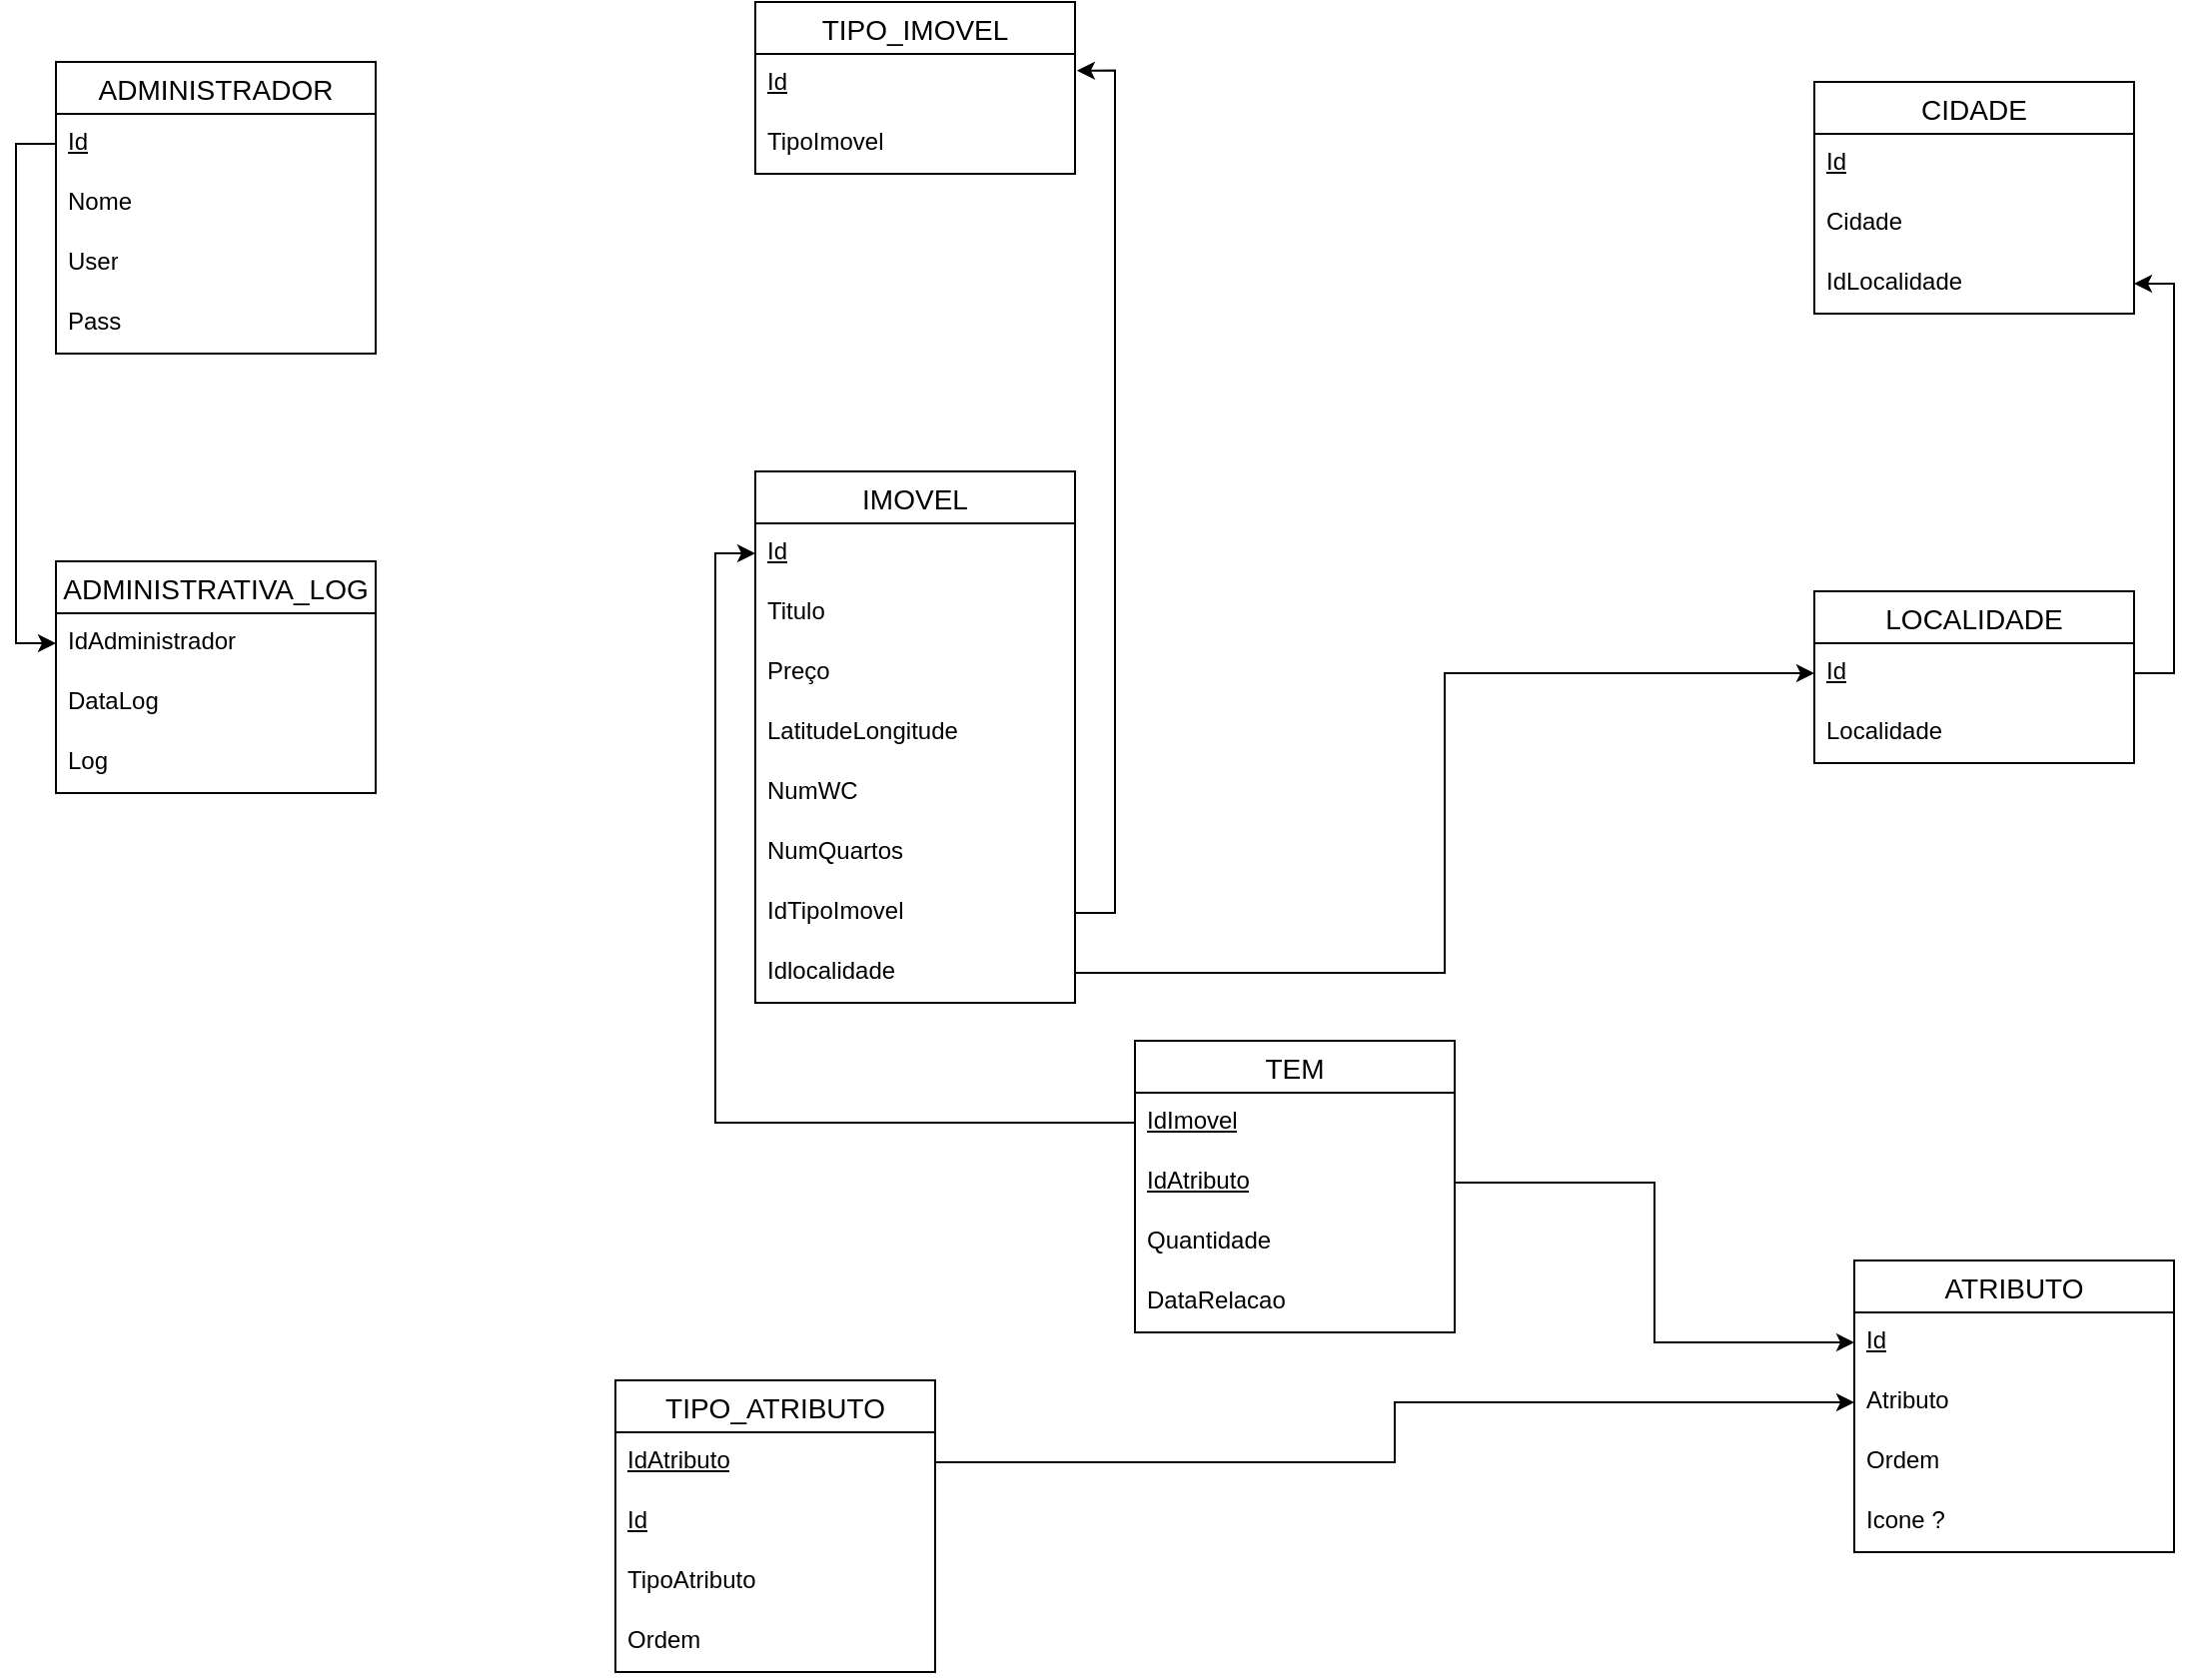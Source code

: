 <mxfile version="28.2.7">
  <diagram name="Página-1" id="Bdf1clEey4QZnNtCNSpY">
    <mxGraphModel dx="1395" dy="888" grid="1" gridSize="10" guides="1" tooltips="1" connect="1" arrows="1" fold="1" page="1" pageScale="1" pageWidth="1654" pageHeight="2336" math="0" shadow="0">
      <root>
        <mxCell id="0" />
        <mxCell id="1" parent="0" />
        <mxCell id="s9cZfTkjLUwcJtoDVuKB-1" value="ADMINISTRADOR" style="swimlane;fontStyle=0;childLayout=stackLayout;horizontal=1;startSize=26;horizontalStack=0;resizeParent=1;resizeParentMax=0;resizeLast=0;collapsible=1;marginBottom=0;align=center;fontSize=14;" parent="1" vertex="1">
          <mxGeometry x="90" y="70" width="160" height="146" as="geometry" />
        </mxCell>
        <mxCell id="s9cZfTkjLUwcJtoDVuKB-3" value="&lt;font dir=&quot;auto&quot; style=&quot;vertical-align: inherit;&quot;&gt;&lt;font dir=&quot;auto&quot; style=&quot;vertical-align: inherit;&quot;&gt;&lt;font dir=&quot;auto&quot; style=&quot;vertical-align: inherit;&quot;&gt;&lt;font dir=&quot;auto&quot; style=&quot;vertical-align: inherit;&quot;&gt;Id&lt;/font&gt;&lt;/font&gt;&lt;/font&gt;&lt;/font&gt;" style="text;strokeColor=none;fillColor=none;spacingLeft=4;spacingRight=4;overflow=hidden;rotatable=0;points=[[0,0.5],[1,0.5]];portConstraint=eastwest;fontSize=12;whiteSpace=wrap;html=1;fontStyle=4" parent="s9cZfTkjLUwcJtoDVuKB-1" vertex="1">
          <mxGeometry y="26" width="160" height="30" as="geometry" />
        </mxCell>
        <mxCell id="s9cZfTkjLUwcJtoDVuKB-4" value="&lt;font style=&quot;vertical-align: inherit;&quot; dir=&quot;auto&quot;&gt;&lt;font style=&quot;vertical-align: inherit;&quot; dir=&quot;auto&quot;&gt;Nome&lt;/font&gt;&lt;/font&gt;" style="text;strokeColor=none;fillColor=none;spacingLeft=4;spacingRight=4;overflow=hidden;rotatable=0;points=[[0,0.5],[1,0.5]];portConstraint=eastwest;fontSize=12;whiteSpace=wrap;html=1;" parent="s9cZfTkjLUwcJtoDVuKB-1" vertex="1">
          <mxGeometry y="56" width="160" height="30" as="geometry" />
        </mxCell>
        <mxCell id="89ldCvTtRMRlyhjtAlGa-1" value="User" style="text;strokeColor=none;fillColor=none;spacingLeft=4;spacingRight=4;overflow=hidden;rotatable=0;points=[[0,0.5],[1,0.5]];portConstraint=eastwest;fontSize=12;whiteSpace=wrap;html=1;" parent="s9cZfTkjLUwcJtoDVuKB-1" vertex="1">
          <mxGeometry y="86" width="160" height="30" as="geometry" />
        </mxCell>
        <mxCell id="Dr0wC4Kb-7Q3r3xg5cRv-1" value="Pass" style="text;strokeColor=none;fillColor=none;spacingLeft=4;spacingRight=4;overflow=hidden;rotatable=0;points=[[0,0.5],[1,0.5]];portConstraint=eastwest;fontSize=12;whiteSpace=wrap;html=1;" vertex="1" parent="s9cZfTkjLUwcJtoDVuKB-1">
          <mxGeometry y="116" width="160" height="30" as="geometry" />
        </mxCell>
        <mxCell id="Dr0wC4Kb-7Q3r3xg5cRv-2" value="TIPO_IMOVEL" style="swimlane;fontStyle=0;childLayout=stackLayout;horizontal=1;startSize=26;horizontalStack=0;resizeParent=1;resizeParentMax=0;resizeLast=0;collapsible=1;marginBottom=0;align=center;fontSize=14;" vertex="1" parent="1">
          <mxGeometry x="440" y="40" width="160" height="86" as="geometry" />
        </mxCell>
        <mxCell id="Dr0wC4Kb-7Q3r3xg5cRv-3" value="Id" style="text;strokeColor=none;fillColor=none;spacingLeft=4;spacingRight=4;overflow=hidden;rotatable=0;points=[[0,0.5],[1,0.5]];portConstraint=eastwest;fontSize=12;whiteSpace=wrap;html=1;fontStyle=4" vertex="1" parent="Dr0wC4Kb-7Q3r3xg5cRv-2">
          <mxGeometry y="26" width="160" height="30" as="geometry" />
        </mxCell>
        <mxCell id="Dr0wC4Kb-7Q3r3xg5cRv-4" value="TipoImovel" style="text;strokeColor=none;fillColor=none;spacingLeft=4;spacingRight=4;overflow=hidden;rotatable=0;points=[[0,0.5],[1,0.5]];portConstraint=eastwest;fontSize=12;whiteSpace=wrap;html=1;" vertex="1" parent="Dr0wC4Kb-7Q3r3xg5cRv-2">
          <mxGeometry y="56" width="160" height="30" as="geometry" />
        </mxCell>
        <mxCell id="Dr0wC4Kb-7Q3r3xg5cRv-6" value="CIDADE" style="swimlane;fontStyle=0;childLayout=stackLayout;horizontal=1;startSize=26;horizontalStack=0;resizeParent=1;resizeParentMax=0;resizeLast=0;collapsible=1;marginBottom=0;align=center;fontSize=14;" vertex="1" parent="1">
          <mxGeometry x="970" y="80" width="160" height="116" as="geometry" />
        </mxCell>
        <mxCell id="Dr0wC4Kb-7Q3r3xg5cRv-7" value="Id" style="text;strokeColor=none;fillColor=none;spacingLeft=4;spacingRight=4;overflow=hidden;rotatable=0;points=[[0,0.5],[1,0.5]];portConstraint=eastwest;fontSize=12;whiteSpace=wrap;html=1;fontStyle=4" vertex="1" parent="Dr0wC4Kb-7Q3r3xg5cRv-6">
          <mxGeometry y="26" width="160" height="30" as="geometry" />
        </mxCell>
        <mxCell id="Dr0wC4Kb-7Q3r3xg5cRv-8" value="Cidade" style="text;strokeColor=none;fillColor=none;spacingLeft=4;spacingRight=4;overflow=hidden;rotatable=0;points=[[0,0.5],[1,0.5]];portConstraint=eastwest;fontSize=12;whiteSpace=wrap;html=1;" vertex="1" parent="Dr0wC4Kb-7Q3r3xg5cRv-6">
          <mxGeometry y="56" width="160" height="30" as="geometry" />
        </mxCell>
        <mxCell id="Dr0wC4Kb-7Q3r3xg5cRv-53" value="IdLocalidade" style="text;strokeColor=none;fillColor=none;spacingLeft=4;spacingRight=4;overflow=hidden;rotatable=0;points=[[0,0.5],[1,0.5]];portConstraint=eastwest;fontSize=12;whiteSpace=wrap;html=1;" vertex="1" parent="Dr0wC4Kb-7Q3r3xg5cRv-6">
          <mxGeometry y="86" width="160" height="30" as="geometry" />
        </mxCell>
        <mxCell id="Dr0wC4Kb-7Q3r3xg5cRv-10" value="LOCALIDADE" style="swimlane;fontStyle=0;childLayout=stackLayout;horizontal=1;startSize=26;horizontalStack=0;resizeParent=1;resizeParentMax=0;resizeLast=0;collapsible=1;marginBottom=0;align=center;fontSize=14;" vertex="1" parent="1">
          <mxGeometry x="970" y="335" width="160" height="86" as="geometry" />
        </mxCell>
        <mxCell id="Dr0wC4Kb-7Q3r3xg5cRv-11" value="Id" style="text;strokeColor=none;fillColor=none;spacingLeft=4;spacingRight=4;overflow=hidden;rotatable=0;points=[[0,0.5],[1,0.5]];portConstraint=eastwest;fontSize=12;whiteSpace=wrap;html=1;fontStyle=4" vertex="1" parent="Dr0wC4Kb-7Q3r3xg5cRv-10">
          <mxGeometry y="26" width="160" height="30" as="geometry" />
        </mxCell>
        <mxCell id="Dr0wC4Kb-7Q3r3xg5cRv-12" value="Localidade" style="text;strokeColor=none;fillColor=none;spacingLeft=4;spacingRight=4;overflow=hidden;rotatable=0;points=[[0,0.5],[1,0.5]];portConstraint=eastwest;fontSize=12;whiteSpace=wrap;html=1;" vertex="1" parent="Dr0wC4Kb-7Q3r3xg5cRv-10">
          <mxGeometry y="56" width="160" height="30" as="geometry" />
        </mxCell>
        <mxCell id="Dr0wC4Kb-7Q3r3xg5cRv-14" value="TIPO_ATRIBUTO" style="swimlane;fontStyle=0;childLayout=stackLayout;horizontal=1;startSize=26;horizontalStack=0;resizeParent=1;resizeParentMax=0;resizeLast=0;collapsible=1;marginBottom=0;align=center;fontSize=14;" vertex="1" parent="1">
          <mxGeometry x="370" y="730" width="160" height="146" as="geometry" />
        </mxCell>
        <mxCell id="Dr0wC4Kb-7Q3r3xg5cRv-48" value="IdAtributo" style="text;strokeColor=none;fillColor=none;spacingLeft=4;spacingRight=4;overflow=hidden;rotatable=0;points=[[0,0.5],[1,0.5]];portConstraint=eastwest;fontSize=12;whiteSpace=wrap;html=1;fontStyle=4" vertex="1" parent="Dr0wC4Kb-7Q3r3xg5cRv-14">
          <mxGeometry y="26" width="160" height="30" as="geometry" />
        </mxCell>
        <mxCell id="Dr0wC4Kb-7Q3r3xg5cRv-15" value="Id" style="text;strokeColor=none;fillColor=none;spacingLeft=4;spacingRight=4;overflow=hidden;rotatable=0;points=[[0,0.5],[1,0.5]];portConstraint=eastwest;fontSize=12;whiteSpace=wrap;html=1;fontStyle=4" vertex="1" parent="Dr0wC4Kb-7Q3r3xg5cRv-14">
          <mxGeometry y="56" width="160" height="30" as="geometry" />
        </mxCell>
        <mxCell id="Dr0wC4Kb-7Q3r3xg5cRv-16" value="TipoAtributo" style="text;strokeColor=none;fillColor=none;spacingLeft=4;spacingRight=4;overflow=hidden;rotatable=0;points=[[0,0.5],[1,0.5]];portConstraint=eastwest;fontSize=12;whiteSpace=wrap;html=1;" vertex="1" parent="Dr0wC4Kb-7Q3r3xg5cRv-14">
          <mxGeometry y="86" width="160" height="30" as="geometry" />
        </mxCell>
        <mxCell id="Dr0wC4Kb-7Q3r3xg5cRv-17" value="Ordem" style="text;strokeColor=none;fillColor=none;spacingLeft=4;spacingRight=4;overflow=hidden;rotatable=0;points=[[0,0.5],[1,0.5]];portConstraint=eastwest;fontSize=12;whiteSpace=wrap;html=1;" vertex="1" parent="Dr0wC4Kb-7Q3r3xg5cRv-14">
          <mxGeometry y="116" width="160" height="30" as="geometry" />
        </mxCell>
        <mxCell id="Dr0wC4Kb-7Q3r3xg5cRv-18" value="ATRIBUTO" style="swimlane;fontStyle=0;childLayout=stackLayout;horizontal=1;startSize=26;horizontalStack=0;resizeParent=1;resizeParentMax=0;resizeLast=0;collapsible=1;marginBottom=0;align=center;fontSize=14;" vertex="1" parent="1">
          <mxGeometry x="990" y="670" width="160" height="146" as="geometry" />
        </mxCell>
        <mxCell id="Dr0wC4Kb-7Q3r3xg5cRv-19" value="Id" style="text;strokeColor=none;fillColor=none;spacingLeft=4;spacingRight=4;overflow=hidden;rotatable=0;points=[[0,0.5],[1,0.5]];portConstraint=eastwest;fontSize=12;whiteSpace=wrap;html=1;fontStyle=4" vertex="1" parent="Dr0wC4Kb-7Q3r3xg5cRv-18">
          <mxGeometry y="26" width="160" height="30" as="geometry" />
        </mxCell>
        <mxCell id="Dr0wC4Kb-7Q3r3xg5cRv-20" value="Atributo" style="text;strokeColor=none;fillColor=none;spacingLeft=4;spacingRight=4;overflow=hidden;rotatable=0;points=[[0,0.5],[1,0.5]];portConstraint=eastwest;fontSize=12;whiteSpace=wrap;html=1;" vertex="1" parent="Dr0wC4Kb-7Q3r3xg5cRv-18">
          <mxGeometry y="56" width="160" height="30" as="geometry" />
        </mxCell>
        <mxCell id="Dr0wC4Kb-7Q3r3xg5cRv-21" value="Ordem" style="text;strokeColor=none;fillColor=none;spacingLeft=4;spacingRight=4;overflow=hidden;rotatable=0;points=[[0,0.5],[1,0.5]];portConstraint=eastwest;fontSize=12;whiteSpace=wrap;html=1;" vertex="1" parent="Dr0wC4Kb-7Q3r3xg5cRv-18">
          <mxGeometry y="86" width="160" height="30" as="geometry" />
        </mxCell>
        <mxCell id="Dr0wC4Kb-7Q3r3xg5cRv-22" value="Icone ?" style="text;strokeColor=none;fillColor=none;spacingLeft=4;spacingRight=4;overflow=hidden;rotatable=0;points=[[0,0.5],[1,0.5]];portConstraint=eastwest;fontSize=12;whiteSpace=wrap;html=1;" vertex="1" parent="Dr0wC4Kb-7Q3r3xg5cRv-18">
          <mxGeometry y="116" width="160" height="30" as="geometry" />
        </mxCell>
        <mxCell id="Dr0wC4Kb-7Q3r3xg5cRv-24" value="IMOVEL" style="swimlane;fontStyle=0;childLayout=stackLayout;horizontal=1;startSize=26;horizontalStack=0;resizeParent=1;resizeParentMax=0;resizeLast=0;collapsible=1;marginBottom=0;align=center;fontSize=14;" vertex="1" parent="1">
          <mxGeometry x="440" y="275" width="160" height="266" as="geometry" />
        </mxCell>
        <mxCell id="Dr0wC4Kb-7Q3r3xg5cRv-25" value="Id" style="text;strokeColor=none;fillColor=none;spacingLeft=4;spacingRight=4;overflow=hidden;rotatable=0;points=[[0,0.5],[1,0.5]];portConstraint=eastwest;fontSize=12;whiteSpace=wrap;html=1;fontStyle=4" vertex="1" parent="Dr0wC4Kb-7Q3r3xg5cRv-24">
          <mxGeometry y="26" width="160" height="30" as="geometry" />
        </mxCell>
        <mxCell id="Dr0wC4Kb-7Q3r3xg5cRv-26" value="Titulo" style="text;strokeColor=none;fillColor=none;spacingLeft=4;spacingRight=4;overflow=hidden;rotatable=0;points=[[0,0.5],[1,0.5]];portConstraint=eastwest;fontSize=12;whiteSpace=wrap;html=1;" vertex="1" parent="Dr0wC4Kb-7Q3r3xg5cRv-24">
          <mxGeometry y="56" width="160" height="30" as="geometry" />
        </mxCell>
        <mxCell id="Dr0wC4Kb-7Q3r3xg5cRv-27" value="Preço" style="text;strokeColor=none;fillColor=none;spacingLeft=4;spacingRight=4;overflow=hidden;rotatable=0;points=[[0,0.5],[1,0.5]];portConstraint=eastwest;fontSize=12;whiteSpace=wrap;html=1;" vertex="1" parent="Dr0wC4Kb-7Q3r3xg5cRv-24">
          <mxGeometry y="86" width="160" height="30" as="geometry" />
        </mxCell>
        <mxCell id="Dr0wC4Kb-7Q3r3xg5cRv-28" value="LatitudeLongitude" style="text;strokeColor=none;fillColor=none;spacingLeft=4;spacingRight=4;overflow=hidden;rotatable=0;points=[[0,0.5],[1,0.5]];portConstraint=eastwest;fontSize=12;whiteSpace=wrap;html=1;" vertex="1" parent="Dr0wC4Kb-7Q3r3xg5cRv-24">
          <mxGeometry y="116" width="160" height="30" as="geometry" />
        </mxCell>
        <mxCell id="Dr0wC4Kb-7Q3r3xg5cRv-29" value="NumWC" style="text;strokeColor=none;fillColor=none;spacingLeft=4;spacingRight=4;overflow=hidden;rotatable=0;points=[[0,0.5],[1,0.5]];portConstraint=eastwest;fontSize=12;whiteSpace=wrap;html=1;" vertex="1" parent="Dr0wC4Kb-7Q3r3xg5cRv-24">
          <mxGeometry y="146" width="160" height="30" as="geometry" />
        </mxCell>
        <mxCell id="Dr0wC4Kb-7Q3r3xg5cRv-30" value="NumQuartos" style="text;strokeColor=none;fillColor=none;spacingLeft=4;spacingRight=4;overflow=hidden;rotatable=0;points=[[0,0.5],[1,0.5]];portConstraint=eastwest;fontSize=12;whiteSpace=wrap;html=1;" vertex="1" parent="Dr0wC4Kb-7Q3r3xg5cRv-24">
          <mxGeometry y="176" width="160" height="30" as="geometry" />
        </mxCell>
        <mxCell id="Dr0wC4Kb-7Q3r3xg5cRv-49" value="IdTipoImovel" style="text;strokeColor=none;fillColor=none;spacingLeft=4;spacingRight=4;overflow=hidden;rotatable=0;points=[[0,0.5],[1,0.5]];portConstraint=eastwest;fontSize=12;whiteSpace=wrap;html=1;" vertex="1" parent="Dr0wC4Kb-7Q3r3xg5cRv-24">
          <mxGeometry y="206" width="160" height="30" as="geometry" />
        </mxCell>
        <mxCell id="Dr0wC4Kb-7Q3r3xg5cRv-51" value="Idlocalidade" style="text;strokeColor=none;fillColor=none;spacingLeft=4;spacingRight=4;overflow=hidden;rotatable=0;points=[[0,0.5],[1,0.5]];portConstraint=eastwest;fontSize=12;whiteSpace=wrap;html=1;" vertex="1" parent="Dr0wC4Kb-7Q3r3xg5cRv-24">
          <mxGeometry y="236" width="160" height="30" as="geometry" />
        </mxCell>
        <mxCell id="Dr0wC4Kb-7Q3r3xg5cRv-31" value="ADMINISTRATIVA_LOG" style="swimlane;fontStyle=0;childLayout=stackLayout;horizontal=1;startSize=26;horizontalStack=0;resizeParent=1;resizeParentMax=0;resizeLast=0;collapsible=1;marginBottom=0;align=center;fontSize=14;" vertex="1" parent="1">
          <mxGeometry x="90" y="320" width="160" height="116" as="geometry" />
        </mxCell>
        <mxCell id="Dr0wC4Kb-7Q3r3xg5cRv-32" value="IdAdministrador" style="text;strokeColor=none;fillColor=none;spacingLeft=4;spacingRight=4;overflow=hidden;rotatable=0;points=[[0,0.5],[1,0.5]];portConstraint=eastwest;fontSize=12;whiteSpace=wrap;html=1;" vertex="1" parent="Dr0wC4Kb-7Q3r3xg5cRv-31">
          <mxGeometry y="26" width="160" height="30" as="geometry" />
        </mxCell>
        <mxCell id="Dr0wC4Kb-7Q3r3xg5cRv-33" value="DataLog" style="text;strokeColor=none;fillColor=none;spacingLeft=4;spacingRight=4;overflow=hidden;rotatable=0;points=[[0,0.5],[1,0.5]];portConstraint=eastwest;fontSize=12;whiteSpace=wrap;html=1;" vertex="1" parent="Dr0wC4Kb-7Q3r3xg5cRv-31">
          <mxGeometry y="56" width="160" height="30" as="geometry" />
        </mxCell>
        <mxCell id="Dr0wC4Kb-7Q3r3xg5cRv-34" value="Log" style="text;strokeColor=none;fillColor=none;spacingLeft=4;spacingRight=4;overflow=hidden;rotatable=0;points=[[0,0.5],[1,0.5]];portConstraint=eastwest;fontSize=12;whiteSpace=wrap;html=1;" vertex="1" parent="Dr0wC4Kb-7Q3r3xg5cRv-31">
          <mxGeometry y="86" width="160" height="30" as="geometry" />
        </mxCell>
        <mxCell id="Dr0wC4Kb-7Q3r3xg5cRv-35" style="edgeStyle=orthogonalEdgeStyle;rounded=0;orthogonalLoop=1;jettySize=auto;html=1;exitX=0;exitY=0.5;exitDx=0;exitDy=0;entryX=0;entryY=0.5;entryDx=0;entryDy=0;" edge="1" parent="1" source="s9cZfTkjLUwcJtoDVuKB-3" target="Dr0wC4Kb-7Q3r3xg5cRv-32">
          <mxGeometry relative="1" as="geometry" />
        </mxCell>
        <mxCell id="Dr0wC4Kb-7Q3r3xg5cRv-36" value="TEM" style="swimlane;fontStyle=0;childLayout=stackLayout;horizontal=1;startSize=26;horizontalStack=0;resizeParent=1;resizeParentMax=0;resizeLast=0;collapsible=1;marginBottom=0;align=center;fontSize=14;" vertex="1" parent="1">
          <mxGeometry x="630" y="560" width="160" height="146" as="geometry" />
        </mxCell>
        <mxCell id="Dr0wC4Kb-7Q3r3xg5cRv-42" value="IdImovel" style="text;strokeColor=none;fillColor=none;spacingLeft=4;spacingRight=4;overflow=hidden;rotatable=0;points=[[0,0.5],[1,0.5]];portConstraint=eastwest;fontSize=12;whiteSpace=wrap;html=1;fontStyle=4" vertex="1" parent="Dr0wC4Kb-7Q3r3xg5cRv-36">
          <mxGeometry y="26" width="160" height="30" as="geometry" />
        </mxCell>
        <mxCell id="Dr0wC4Kb-7Q3r3xg5cRv-37" value="IdAtributo" style="text;strokeColor=none;fillColor=none;spacingLeft=4;spacingRight=4;overflow=hidden;rotatable=0;points=[[0,0.5],[1,0.5]];portConstraint=eastwest;fontSize=12;whiteSpace=wrap;html=1;fontStyle=4" vertex="1" parent="Dr0wC4Kb-7Q3r3xg5cRv-36">
          <mxGeometry y="56" width="160" height="30" as="geometry" />
        </mxCell>
        <mxCell id="Dr0wC4Kb-7Q3r3xg5cRv-38" value="Quantidade" style="text;strokeColor=none;fillColor=none;spacingLeft=4;spacingRight=4;overflow=hidden;rotatable=0;points=[[0,0.5],[1,0.5]];portConstraint=eastwest;fontSize=12;whiteSpace=wrap;html=1;" vertex="1" parent="Dr0wC4Kb-7Q3r3xg5cRv-36">
          <mxGeometry y="86" width="160" height="30" as="geometry" />
        </mxCell>
        <mxCell id="Dr0wC4Kb-7Q3r3xg5cRv-39" value="DataRelacao" style="text;strokeColor=none;fillColor=none;spacingLeft=4;spacingRight=4;overflow=hidden;rotatable=0;points=[[0,0.5],[1,0.5]];portConstraint=eastwest;fontSize=12;whiteSpace=wrap;html=1;" vertex="1" parent="Dr0wC4Kb-7Q3r3xg5cRv-36">
          <mxGeometry y="116" width="160" height="30" as="geometry" />
        </mxCell>
        <mxCell id="Dr0wC4Kb-7Q3r3xg5cRv-40" style="edgeStyle=orthogonalEdgeStyle;rounded=0;orthogonalLoop=1;jettySize=auto;html=1;exitX=1;exitY=0.5;exitDx=0;exitDy=0;entryX=0;entryY=0.5;entryDx=0;entryDy=0;" edge="1" parent="1" source="Dr0wC4Kb-7Q3r3xg5cRv-37" target="Dr0wC4Kb-7Q3r3xg5cRv-19">
          <mxGeometry relative="1" as="geometry" />
        </mxCell>
        <mxCell id="Dr0wC4Kb-7Q3r3xg5cRv-45" style="edgeStyle=orthogonalEdgeStyle;rounded=0;orthogonalLoop=1;jettySize=auto;html=1;exitX=1;exitY=0.5;exitDx=0;exitDy=0;entryX=0;entryY=0.5;entryDx=0;entryDy=0;" edge="1" parent="1" source="Dr0wC4Kb-7Q3r3xg5cRv-48" target="Dr0wC4Kb-7Q3r3xg5cRv-20">
          <mxGeometry relative="1" as="geometry" />
        </mxCell>
        <mxCell id="Dr0wC4Kb-7Q3r3xg5cRv-46" style="edgeStyle=orthogonalEdgeStyle;rounded=0;orthogonalLoop=1;jettySize=auto;html=1;exitX=0;exitY=0.5;exitDx=0;exitDy=0;entryX=0;entryY=0.5;entryDx=0;entryDy=0;" edge="1" parent="1" source="Dr0wC4Kb-7Q3r3xg5cRv-42" target="Dr0wC4Kb-7Q3r3xg5cRv-25">
          <mxGeometry relative="1" as="geometry" />
        </mxCell>
        <mxCell id="Dr0wC4Kb-7Q3r3xg5cRv-50" style="edgeStyle=orthogonalEdgeStyle;rounded=0;orthogonalLoop=1;jettySize=auto;html=1;exitX=1;exitY=0.5;exitDx=0;exitDy=0;entryX=1.006;entryY=0.278;entryDx=0;entryDy=0;entryPerimeter=0;" edge="1" parent="1" source="Dr0wC4Kb-7Q3r3xg5cRv-49" target="Dr0wC4Kb-7Q3r3xg5cRv-3">
          <mxGeometry relative="1" as="geometry" />
        </mxCell>
        <mxCell id="Dr0wC4Kb-7Q3r3xg5cRv-52" style="edgeStyle=orthogonalEdgeStyle;rounded=0;orthogonalLoop=1;jettySize=auto;html=1;exitX=1;exitY=0.5;exitDx=0;exitDy=0;entryX=0;entryY=0.5;entryDx=0;entryDy=0;" edge="1" parent="1" source="Dr0wC4Kb-7Q3r3xg5cRv-51" target="Dr0wC4Kb-7Q3r3xg5cRv-11">
          <mxGeometry relative="1" as="geometry" />
        </mxCell>
        <mxCell id="Dr0wC4Kb-7Q3r3xg5cRv-54" style="edgeStyle=orthogonalEdgeStyle;rounded=0;orthogonalLoop=1;jettySize=auto;html=1;exitX=1;exitY=0.5;exitDx=0;exitDy=0;entryX=1;entryY=0.5;entryDx=0;entryDy=0;" edge="1" parent="1" source="Dr0wC4Kb-7Q3r3xg5cRv-11" target="Dr0wC4Kb-7Q3r3xg5cRv-53">
          <mxGeometry relative="1" as="geometry" />
        </mxCell>
      </root>
    </mxGraphModel>
  </diagram>
</mxfile>
